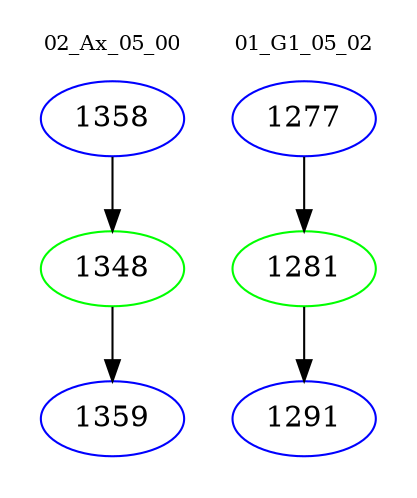 digraph{
subgraph cluster_0 {
color = white
label = "02_Ax_05_00";
fontsize=10;
T0_1358 [label="1358", color="blue"]
T0_1358 -> T0_1348 [color="black"]
T0_1348 [label="1348", color="green"]
T0_1348 -> T0_1359 [color="black"]
T0_1359 [label="1359", color="blue"]
}
subgraph cluster_1 {
color = white
label = "01_G1_05_02";
fontsize=10;
T1_1277 [label="1277", color="blue"]
T1_1277 -> T1_1281 [color="black"]
T1_1281 [label="1281", color="green"]
T1_1281 -> T1_1291 [color="black"]
T1_1291 [label="1291", color="blue"]
}
}
